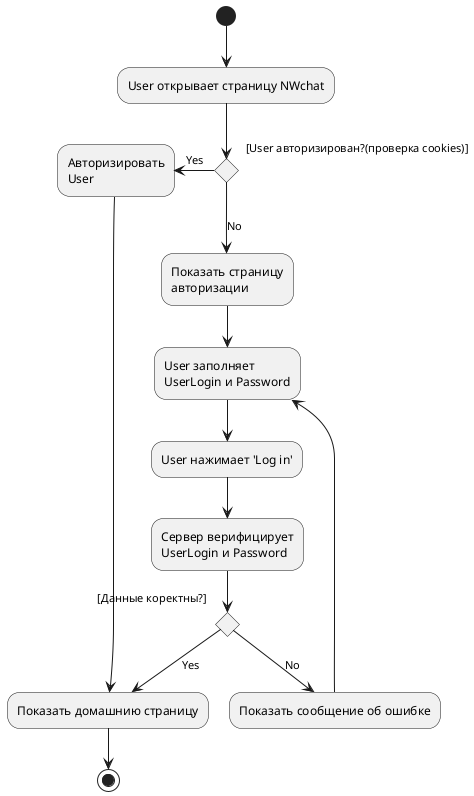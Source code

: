 @startuml

(*) --> "User открывает страницу NWchat" as init
if "[User авторизирован?(проверка cookies)]" then
  -left->[Yes] "Авторизировать
  User"
  --> "Показать домашнию страницу" as home
  --> (*)
  else
    -->[No] "Показать страницу
    авторизации"
   --> "User заполняет
    UserLogin и Password" as fills
   --> "User нажимает 'Log in'"
   --> "Сервер верифицирует
    UserLogin и Password"
   if "[Данные коректны?]" then
    -->[Yes] home
   else
    -->[No] "Показать сообщение об ошибке"
    -->fills
endif
@enduml